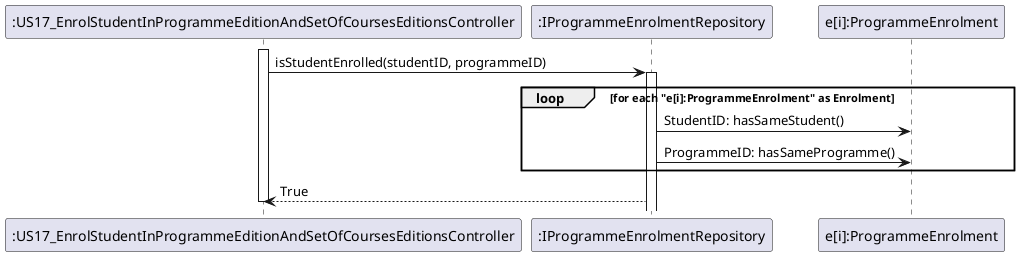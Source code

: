 @startuml
participant ":US17_EnrolStudentInProgrammeEditionAndSetOfCoursesEditionsController" as Controller
activate Controller
participant ":IProgrammeEnrolmentRepository" as ProgrammeEnrolmentRepository

'' Is Student Enrolled

Controller -> ProgrammeEnrolmentRepository : isStudentEnrolled(studentID, programmeID)
activate ProgrammeEnrolmentRepository
participant "e[i]:ProgrammeEnrolment" as Enrolment
loop for each "e[i]:ProgrammeEnrolment" as Enrolment
ProgrammeEnrolmentRepository -> Enrolment : StudentID: hasSameStudent()
ProgrammeEnrolmentRepository -> Enrolment : ProgrammeID: hasSameProgramme()
end
deactivate Enrolment
ProgrammeEnrolmentRepository --> Controller : True
deactivate Controller
@enduml